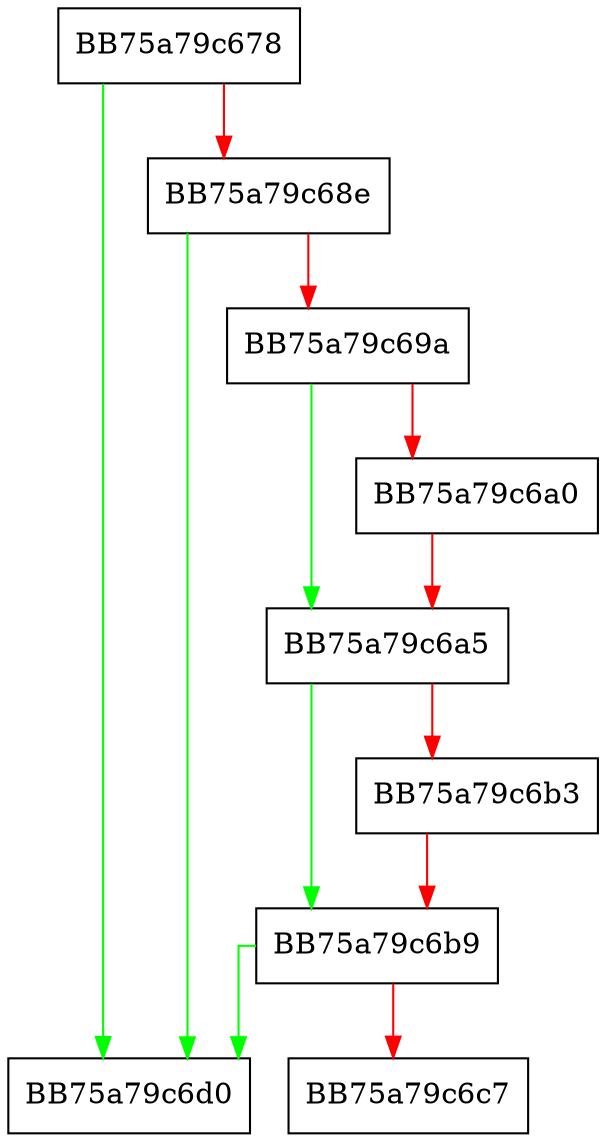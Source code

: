 digraph common_end_thread {
  node [shape="box"];
  graph [splines=ortho];
  BB75a79c678 -> BB75a79c6d0 [color="green"];
  BB75a79c678 -> BB75a79c68e [color="red"];
  BB75a79c68e -> BB75a79c6d0 [color="green"];
  BB75a79c68e -> BB75a79c69a [color="red"];
  BB75a79c69a -> BB75a79c6a5 [color="green"];
  BB75a79c69a -> BB75a79c6a0 [color="red"];
  BB75a79c6a0 -> BB75a79c6a5 [color="red"];
  BB75a79c6a5 -> BB75a79c6b9 [color="green"];
  BB75a79c6a5 -> BB75a79c6b3 [color="red"];
  BB75a79c6b3 -> BB75a79c6b9 [color="red"];
  BB75a79c6b9 -> BB75a79c6d0 [color="green"];
  BB75a79c6b9 -> BB75a79c6c7 [color="red"];
}
